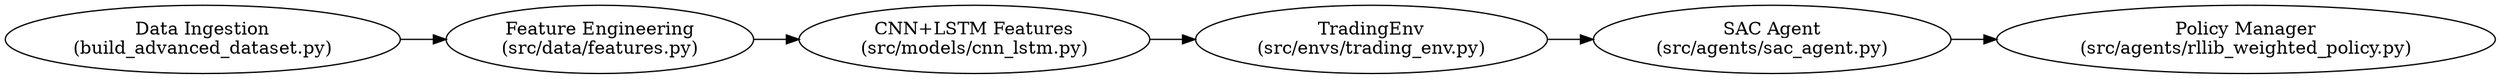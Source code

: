 digraph G {
  rankdir=LR;
  DataIngestion [label="Data Ingestion\n(build_advanced_dataset.py)"];
  FeatureEngineering [label="Feature Engineering\n(src/data/features.py)"];
  CNNLSTMExtractor [label="CNN+LSTM Features\n(src/models/cnn_lstm.py)"];
  TradingEnv [label="TradingEnv\n(src/envs/trading_env.py)"];
  SAC [label="SAC Agent\n(src/agents/sac_agent.py)"];
  Ensemble [label="Policy Manager\n(src/agents/rllib_weighted_policy.py)"];
  DataIngestion -> FeatureEngineering -> CNNLSTMExtractor -> TradingEnv;
  TradingEnv -> SAC;
  SAC -> Ensemble;
}
